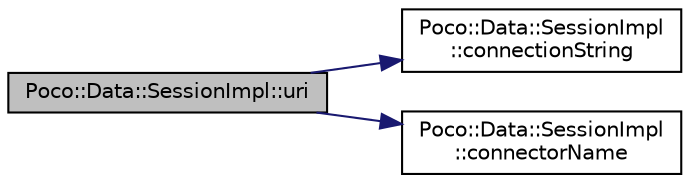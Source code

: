 digraph "Poco::Data::SessionImpl::uri"
{
 // LATEX_PDF_SIZE
  edge [fontname="Helvetica",fontsize="10",labelfontname="Helvetica",labelfontsize="10"];
  node [fontname="Helvetica",fontsize="10",shape=record];
  rankdir="LR";
  Node1 [label="Poco::Data::SessionImpl::uri",height=0.2,width=0.4,color="black", fillcolor="grey75", style="filled", fontcolor="black",tooltip="Returns formatted URI."];
  Node1 -> Node2 [color="midnightblue",fontsize="10",style="solid"];
  Node2 [label="Poco::Data::SessionImpl\l::connectionString",height=0.2,width=0.4,color="black", fillcolor="white", style="filled",URL="$classPoco_1_1Data_1_1SessionImpl.html#a25cd3353029f8c1bfc9a70a249e4b38b",tooltip="Returns the name of the connector."];
  Node1 -> Node3 [color="midnightblue",fontsize="10",style="solid"];
  Node3 [label="Poco::Data::SessionImpl\l::connectorName",height=0.2,width=0.4,color="black", fillcolor="white", style="filled",URL="$classPoco_1_1Data_1_1SessionImpl.html#a5387fc595aa97443533aba5a2c19e0e2",tooltip=" "];
}
